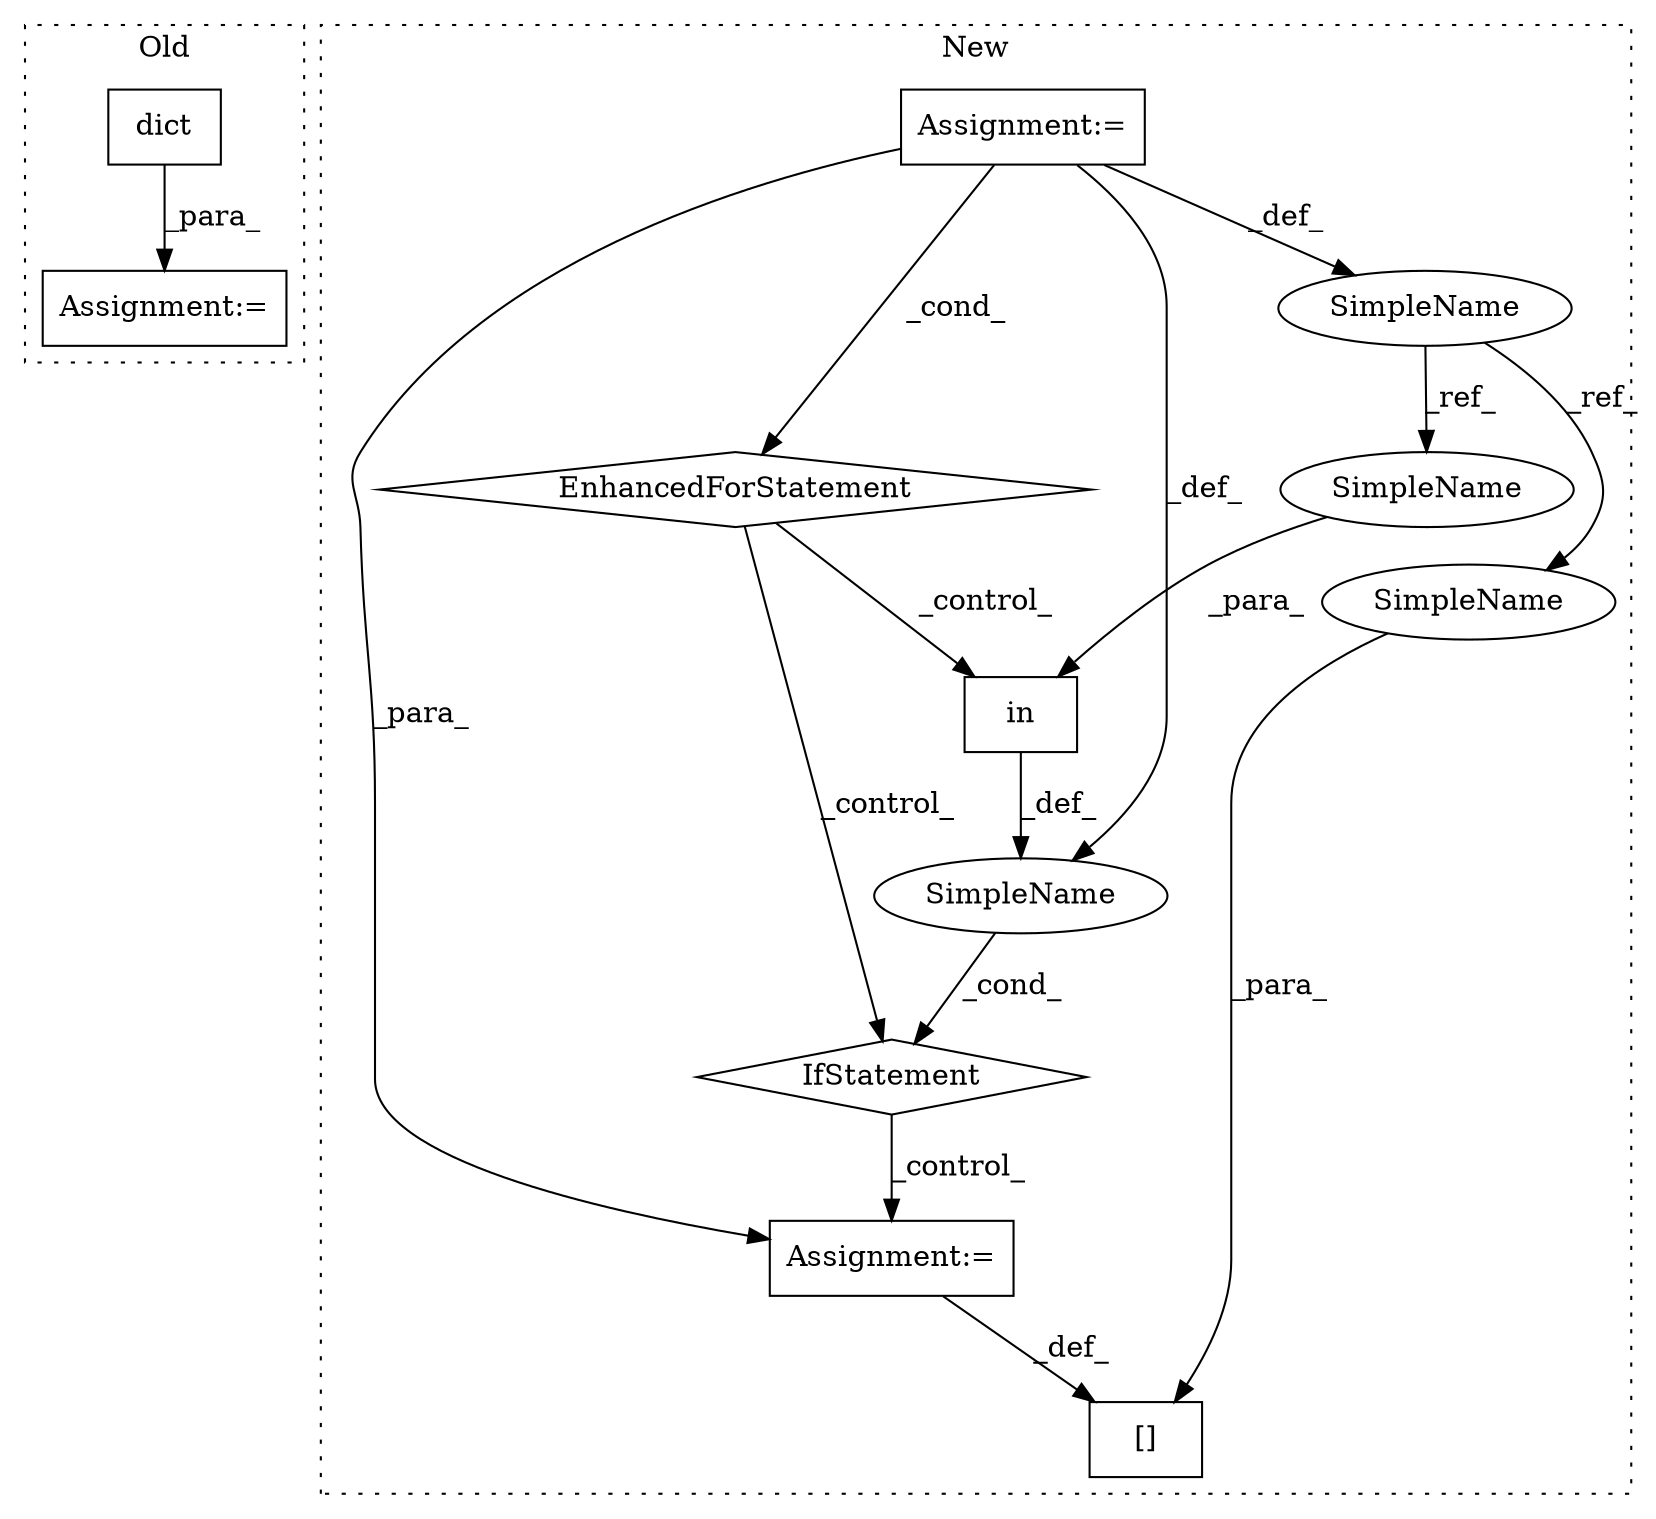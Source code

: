 digraph G {
subgraph cluster0 {
1 [label="dict" a="32" s="1952,1977" l="5,1" shape="box"];
4 [label="Assignment:=" a="7" s="1951" l="1" shape="box"];
label = "Old";
style="dotted";
}
subgraph cluster1 {
2 [label="in" a="105" s="2106" l="19" shape="box"];
3 [label="IfStatement" a="25" s="2096,2125" l="10,2" shape="diamond"];
5 [label="Assignment:=" a="7" s="2220" l="1" shape="box"];
6 [label="SimpleName" a="42" s="" l="" shape="ellipse"];
7 [label="[]" a="2" s="2203,2219" l="14,1" shape="box"];
8 [label="EnhancedForStatement" a="70" s="1995,2086" l="67,2" shape="diamond"];
9 [label="Assignment:=" a="7" s="1587" l="6" shape="box"];
10 [label="SimpleName" a="42" s="2055" l="2" shape="ellipse"];
11 [label="SimpleName" a="42" s="2217" l="2" shape="ellipse"];
12 [label="SimpleName" a="42" s="2106" l="2" shape="ellipse"];
label = "New";
style="dotted";
}
1 -> 4 [label="_para_"];
2 -> 6 [label="_def_"];
3 -> 5 [label="_control_"];
5 -> 7 [label="_def_"];
6 -> 3 [label="_cond_"];
8 -> 2 [label="_control_"];
8 -> 3 [label="_control_"];
9 -> 8 [label="_cond_"];
9 -> 6 [label="_def_"];
9 -> 5 [label="_para_"];
9 -> 10 [label="_def_"];
10 -> 12 [label="_ref_"];
10 -> 11 [label="_ref_"];
11 -> 7 [label="_para_"];
12 -> 2 [label="_para_"];
}